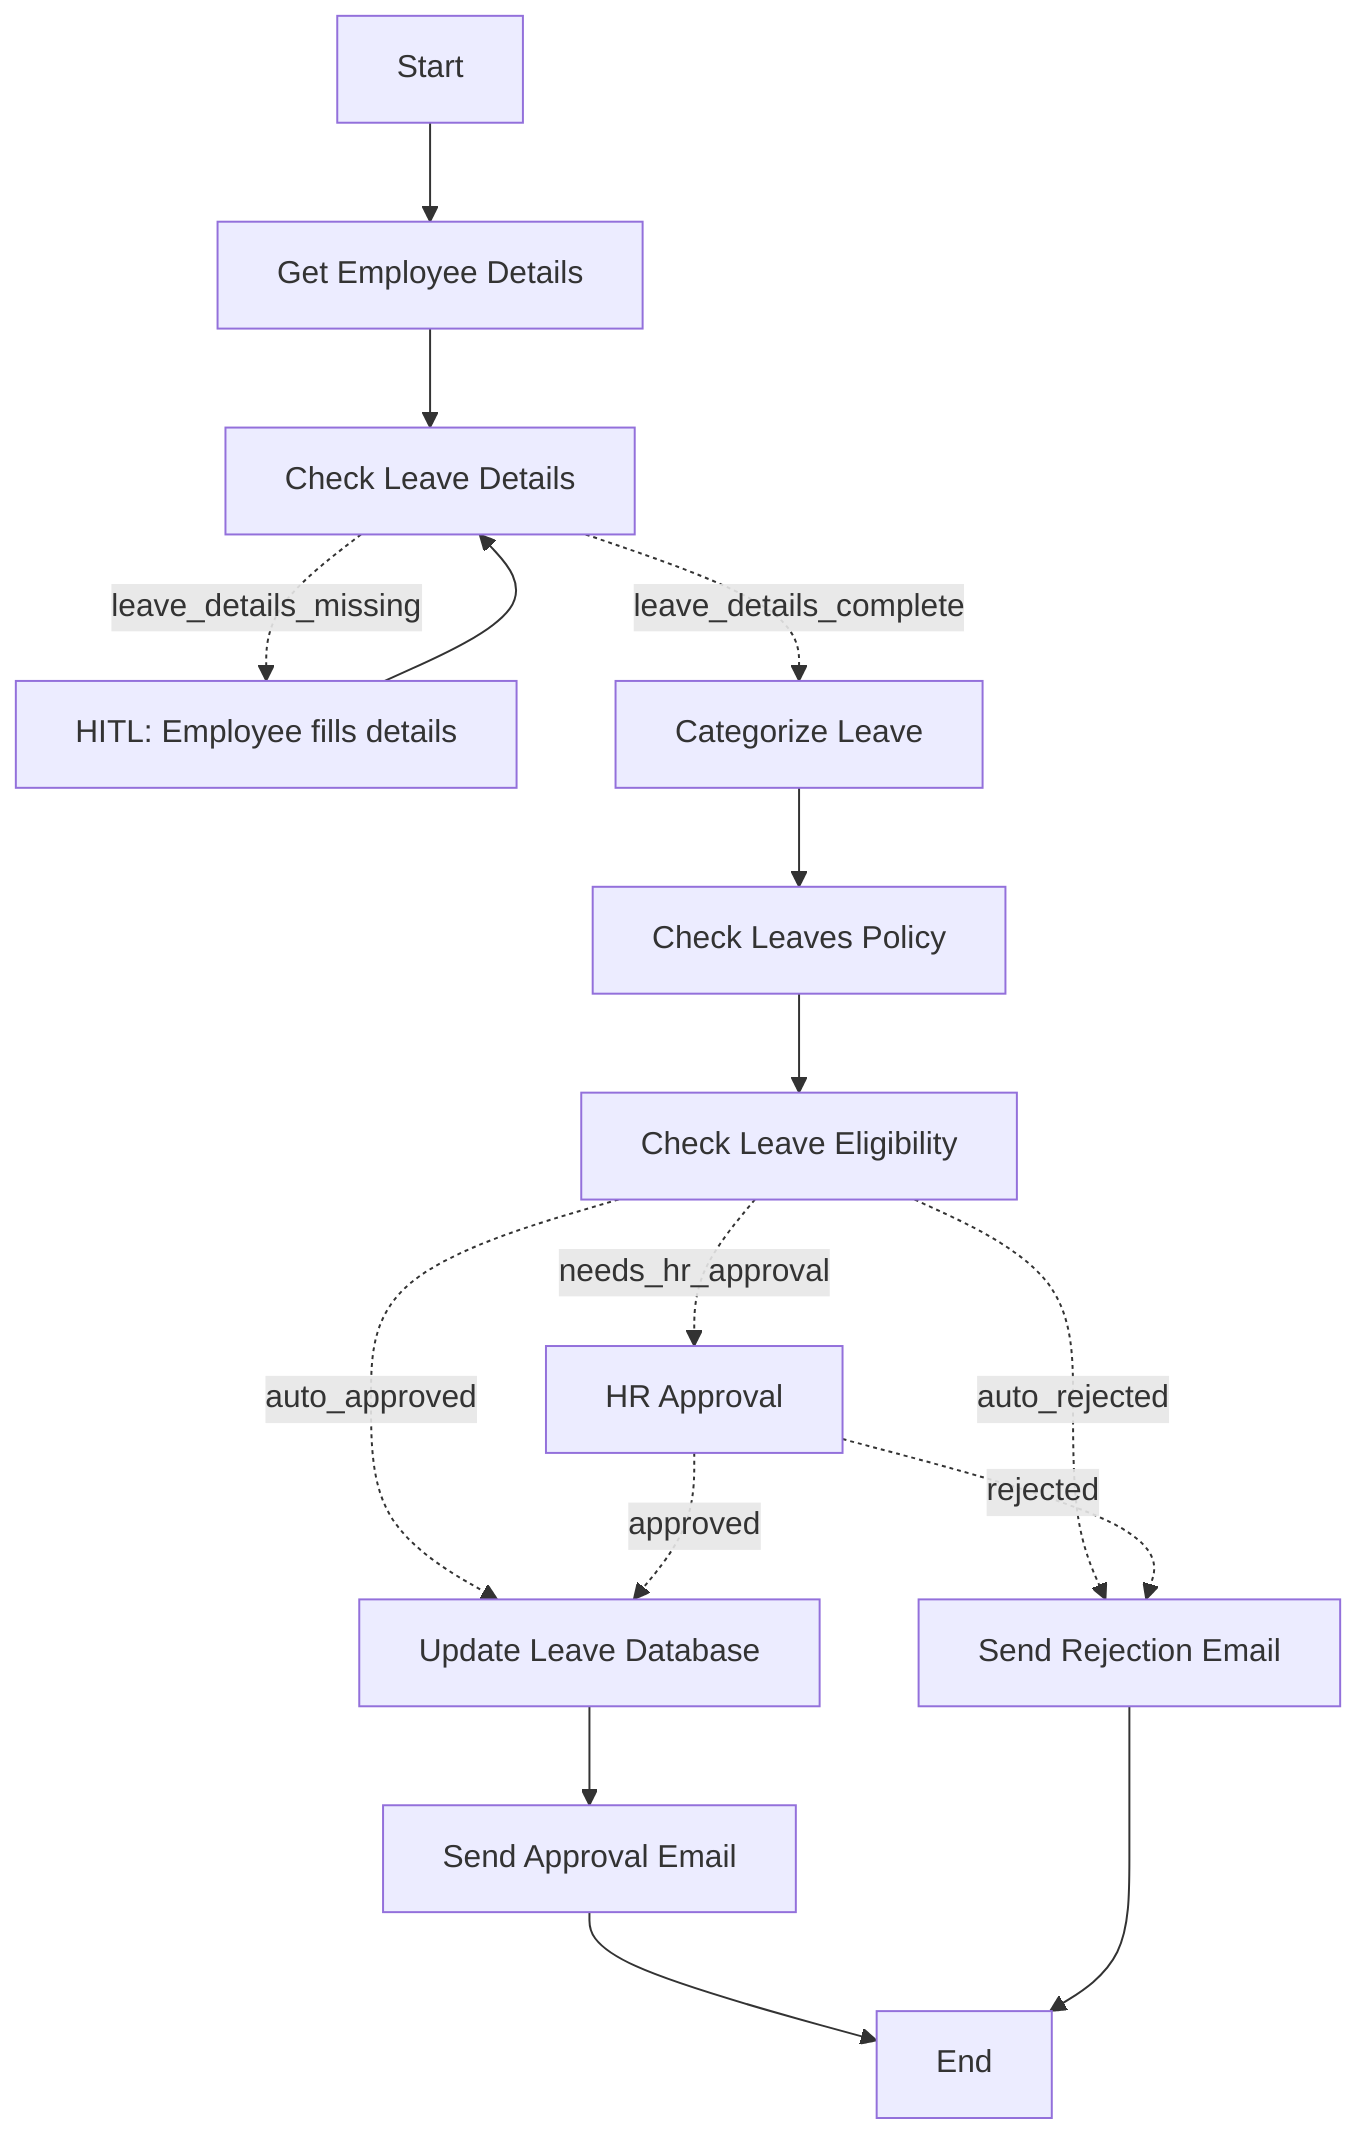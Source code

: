 graph TD;
    step_start[Start]
    step_get_employee_details[Get Employee Details]
    step_check_fields[Check Leave Details]
    step_employee_hitl[HITL: Employee fills details]
    step_categorize[Categorize Leave]
    step_check_policy[Check Leaves Policy]
    step_check_availability[Check Leave Eligibility]
    step_hr_approval[HR Approval]
    step_update_database[Update Leave Database]
    step_send_approval[Send Approval Email]
    step_send_rejection[Send Rejection Email]
    step_end[End]

    step_start --> step_get_employee_details
    step_get_employee_details --> step_check_fields
    step_check_fields -. leave_details_complete .-> step_categorize
    step_check_fields -. leave_details_missing .-> step_employee_hitl
    step_employee_hitl --> step_check_fields
    step_categorize --> step_check_policy
    step_check_policy --> step_check_availability
    step_check_availability -. needs_hr_approval .-> step_hr_approval
    step_check_availability -. auto_rejected .-> step_send_rejection
    step_check_availability -. auto_approved .-> step_update_database
    step_hr_approval -. rejected .-> step_send_rejection
    step_hr_approval -. approved .-> step_update_database
    step_update_database --> step_send_approval
    step_send_approval --> step_end
    step_send_rejection --> step_end

    classDef default fill:#
    classDef first fill-opacity:0
    classDef last fill:#